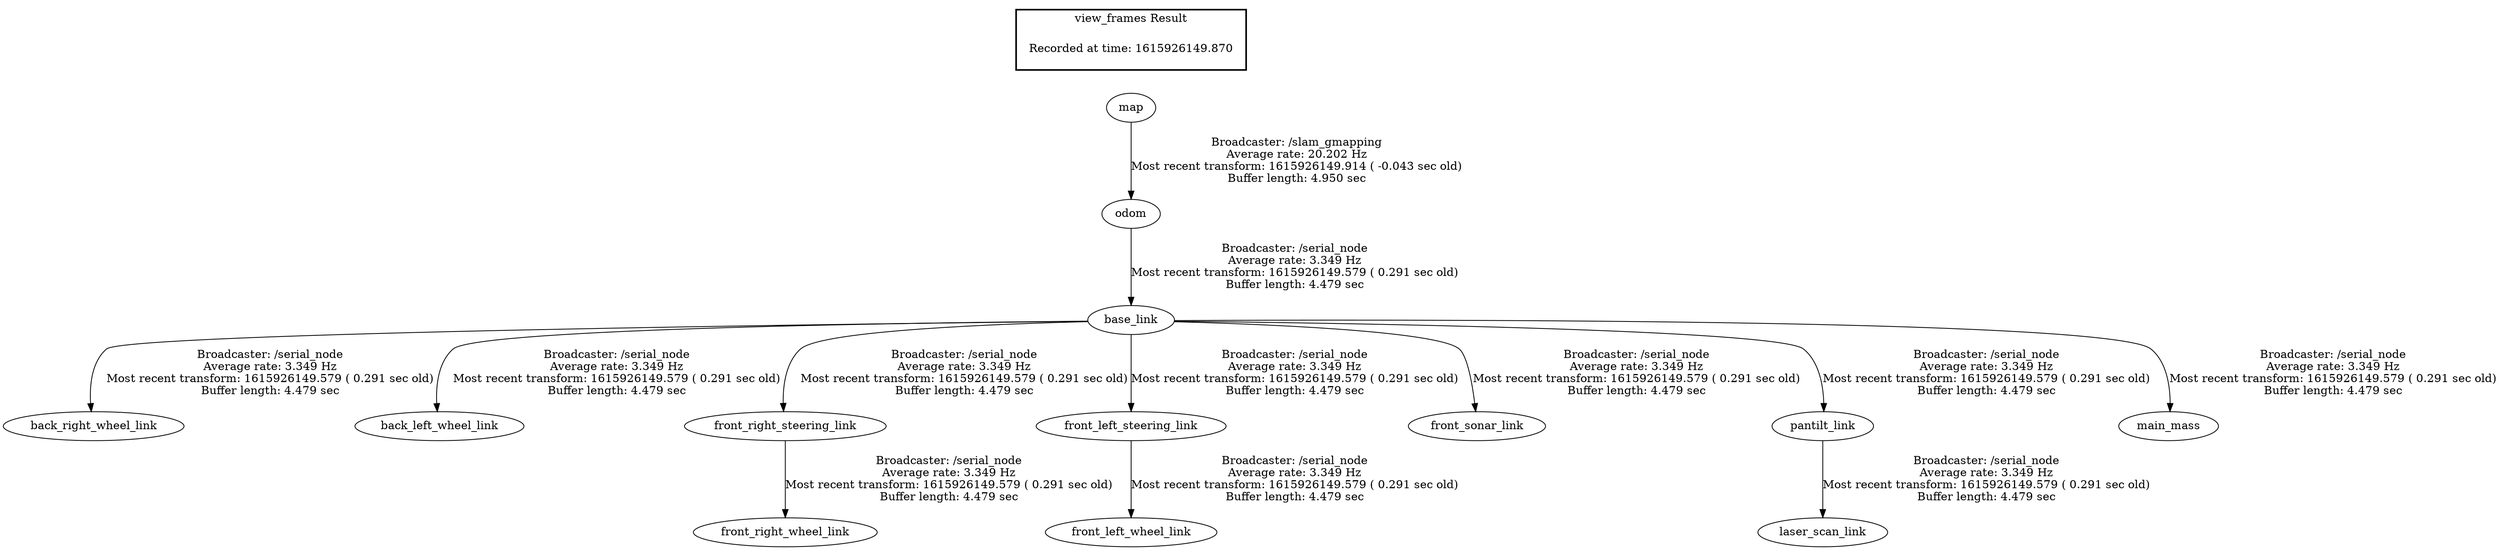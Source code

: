 digraph G {
"map" -> "odom"[label="Broadcaster: /slam_gmapping\nAverage rate: 20.202 Hz\nMost recent transform: 1615926149.914 ( -0.043 sec old)\nBuffer length: 4.950 sec\n"];
"base_link" -> "back_right_wheel_link"[label="Broadcaster: /serial_node\nAverage rate: 3.349 Hz\nMost recent transform: 1615926149.579 ( 0.291 sec old)\nBuffer length: 4.479 sec\n"];
"odom" -> "base_link"[label="Broadcaster: /serial_node\nAverage rate: 3.349 Hz\nMost recent transform: 1615926149.579 ( 0.291 sec old)\nBuffer length: 4.479 sec\n"];
"base_link" -> "back_left_wheel_link"[label="Broadcaster: /serial_node\nAverage rate: 3.349 Hz\nMost recent transform: 1615926149.579 ( 0.291 sec old)\nBuffer length: 4.479 sec\n"];
"front_right_steering_link" -> "front_right_wheel_link"[label="Broadcaster: /serial_node\nAverage rate: 3.349 Hz\nMost recent transform: 1615926149.579 ( 0.291 sec old)\nBuffer length: 4.479 sec\n"];
"base_link" -> "front_right_steering_link"[label="Broadcaster: /serial_node\nAverage rate: 3.349 Hz\nMost recent transform: 1615926149.579 ( 0.291 sec old)\nBuffer length: 4.479 sec\n"];
"front_left_steering_link" -> "front_left_wheel_link"[label="Broadcaster: /serial_node\nAverage rate: 3.349 Hz\nMost recent transform: 1615926149.579 ( 0.291 sec old)\nBuffer length: 4.479 sec\n"];
"base_link" -> "front_left_steering_link"[label="Broadcaster: /serial_node\nAverage rate: 3.349 Hz\nMost recent transform: 1615926149.579 ( 0.291 sec old)\nBuffer length: 4.479 sec\n"];
"base_link" -> "front_sonar_link"[label="Broadcaster: /serial_node\nAverage rate: 3.349 Hz\nMost recent transform: 1615926149.579 ( 0.291 sec old)\nBuffer length: 4.479 sec\n"];
"base_link" -> "pantilt_link"[label="Broadcaster: /serial_node\nAverage rate: 3.349 Hz\nMost recent transform: 1615926149.579 ( 0.291 sec old)\nBuffer length: 4.479 sec\n"];
"pantilt_link" -> "laser_scan_link"[label="Broadcaster: /serial_node\nAverage rate: 3.349 Hz\nMost recent transform: 1615926149.579 ( 0.291 sec old)\nBuffer length: 4.479 sec\n"];
"base_link" -> "main_mass"[label="Broadcaster: /serial_node\nAverage rate: 3.349 Hz\nMost recent transform: 1615926149.579 ( 0.291 sec old)\nBuffer length: 4.479 sec\n"];
edge [style=invis];
 subgraph cluster_legend { style=bold; color=black; label ="view_frames Result";
"Recorded at time: 1615926149.870"[ shape=plaintext ] ;
 }->"map";
}